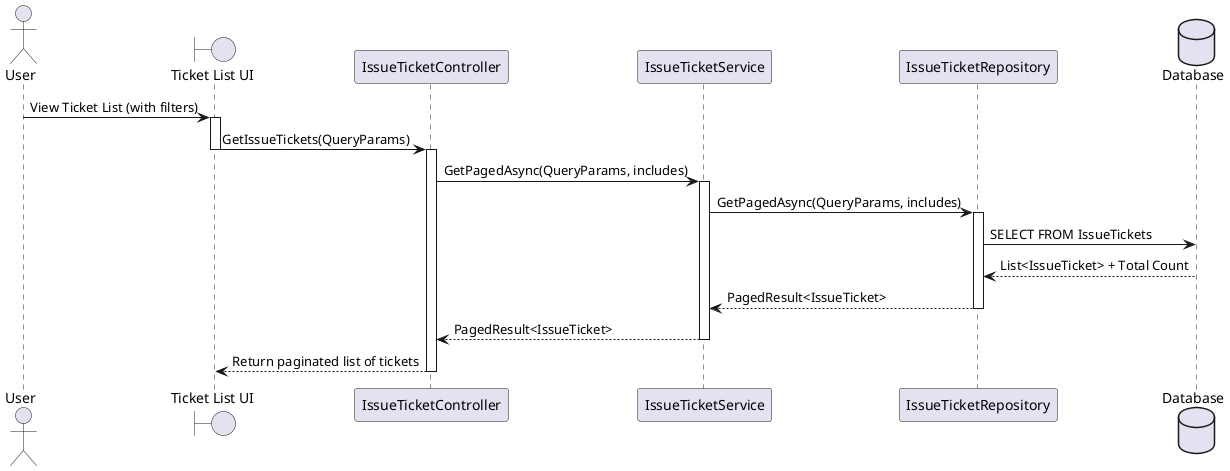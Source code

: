 @startuml

actor User
boundary "Ticket List UI" as Screen
participant "IssueTicketController" as Controller
participant "IssueTicketService" as Service
participant "IssueTicketRepository" as Repository
database "Database" as DB

User -> Screen : View Ticket List (with filters)
activate Screen
Screen -> Controller : GetIssueTickets(QueryParams)
deactivate Screen
activate Controller

Controller -> Service : GetPagedAsync(QueryParams, includes)
activate Service

Service -> Repository : GetPagedAsync(QueryParams, includes)
activate Repository
Repository -> DB : SELECT FROM IssueTickets 
DB --> Repository : List<IssueTicket> + Total Count
Repository --> Service : PagedResult<IssueTicket>
deactivate Repository

Service --> Controller : PagedResult<IssueTicket>
deactivate Service


Controller --> Screen : Return paginated list of tickets
deactivate Controller
@enduml
